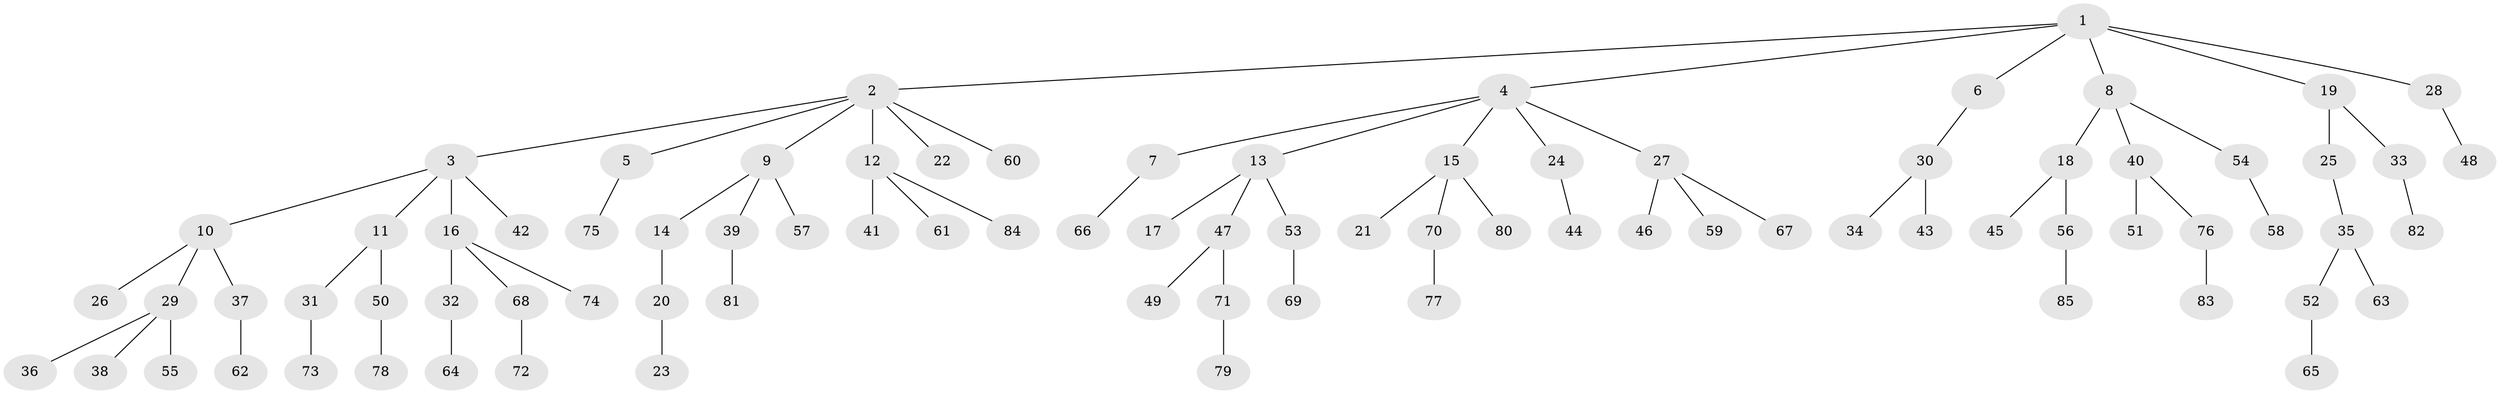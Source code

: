 // coarse degree distribution, {6: 0.017543859649122806, 9: 0.017543859649122806, 4: 0.10526315789473684, 8: 0.017543859649122806, 1: 0.6491228070175439, 3: 0.10526315789473684, 2: 0.08771929824561403}
// Generated by graph-tools (version 1.1) at 2025/24/03/03/25 07:24:08]
// undirected, 85 vertices, 84 edges
graph export_dot {
graph [start="1"]
  node [color=gray90,style=filled];
  1;
  2;
  3;
  4;
  5;
  6;
  7;
  8;
  9;
  10;
  11;
  12;
  13;
  14;
  15;
  16;
  17;
  18;
  19;
  20;
  21;
  22;
  23;
  24;
  25;
  26;
  27;
  28;
  29;
  30;
  31;
  32;
  33;
  34;
  35;
  36;
  37;
  38;
  39;
  40;
  41;
  42;
  43;
  44;
  45;
  46;
  47;
  48;
  49;
  50;
  51;
  52;
  53;
  54;
  55;
  56;
  57;
  58;
  59;
  60;
  61;
  62;
  63;
  64;
  65;
  66;
  67;
  68;
  69;
  70;
  71;
  72;
  73;
  74;
  75;
  76;
  77;
  78;
  79;
  80;
  81;
  82;
  83;
  84;
  85;
  1 -- 2;
  1 -- 4;
  1 -- 6;
  1 -- 8;
  1 -- 19;
  1 -- 28;
  2 -- 3;
  2 -- 5;
  2 -- 9;
  2 -- 12;
  2 -- 22;
  2 -- 60;
  3 -- 10;
  3 -- 11;
  3 -- 16;
  3 -- 42;
  4 -- 7;
  4 -- 13;
  4 -- 15;
  4 -- 24;
  4 -- 27;
  5 -- 75;
  6 -- 30;
  7 -- 66;
  8 -- 18;
  8 -- 40;
  8 -- 54;
  9 -- 14;
  9 -- 39;
  9 -- 57;
  10 -- 26;
  10 -- 29;
  10 -- 37;
  11 -- 31;
  11 -- 50;
  12 -- 41;
  12 -- 61;
  12 -- 84;
  13 -- 17;
  13 -- 47;
  13 -- 53;
  14 -- 20;
  15 -- 21;
  15 -- 70;
  15 -- 80;
  16 -- 32;
  16 -- 68;
  16 -- 74;
  18 -- 45;
  18 -- 56;
  19 -- 25;
  19 -- 33;
  20 -- 23;
  24 -- 44;
  25 -- 35;
  27 -- 46;
  27 -- 59;
  27 -- 67;
  28 -- 48;
  29 -- 36;
  29 -- 38;
  29 -- 55;
  30 -- 34;
  30 -- 43;
  31 -- 73;
  32 -- 64;
  33 -- 82;
  35 -- 52;
  35 -- 63;
  37 -- 62;
  39 -- 81;
  40 -- 51;
  40 -- 76;
  47 -- 49;
  47 -- 71;
  50 -- 78;
  52 -- 65;
  53 -- 69;
  54 -- 58;
  56 -- 85;
  68 -- 72;
  70 -- 77;
  71 -- 79;
  76 -- 83;
}
